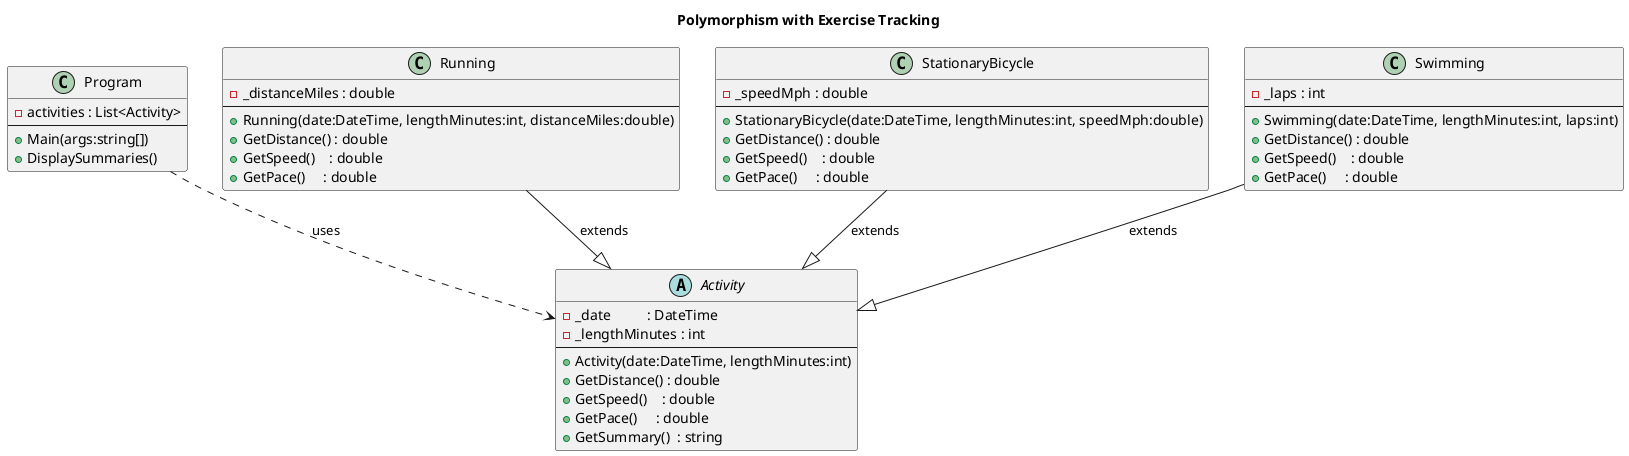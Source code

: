 @startuml
title Polymorphism with Exercise Tracking

'--------------------------------------------------
' Main driver: creates activities and displays summaries
'--------------------------------------------------
class Program {
  - activities : List<Activity>
  --
  + Main(args:string[])
  + DisplaySummaries()
}

'--------------------------------------------------
' Abstract base for all activities
'--------------------------------------------------
abstract class Activity {
  - _date          : DateTime
  - _lengthMinutes : int
  --
  + Activity(date:DateTime, lengthMinutes:int)
  + GetDistance() : double
  + GetSpeed()    : double
  + GetPace()     : double
  + GetSummary()  : string
}

'--------------------------------------------------
' Running: tracks a distance in miles
'--------------------------------------------------
class Running {
  - _distanceMiles : double
  --
  + Running(date:DateTime, lengthMinutes:int, distanceMiles:double)
  + GetDistance() : double
  + GetSpeed()    : double
  + GetPace()     : double
}

'--------------------------------------------------
' Stationary Bicycle: tracks a speed in mph
'--------------------------------------------------
class StationaryBicycle {
  - _speedMph : double
  --
  + StationaryBicycle(date:DateTime, lengthMinutes:int, speedMph:double)
  + GetDistance() : double
  + GetSpeed()    : double
  + GetPace()     : double
}

'--------------------------------------------------
' Swimming: tracks laps (50 m each), calculates distance
'--------------------------------------------------
class Swimming {
  - _laps : int
  --
  + Swimming(date:DateTime, lengthMinutes:int, laps:int)
  + GetDistance() : double
  + GetSpeed()    : double
  + GetPace()     : double
}

'--------------------------------------------------
' Relationships
'--------------------------------------------------
Program           ..> Activity             : uses
Running           --|> Activity            : extends
StationaryBicycle --|> Activity            : extends
Swimming          --|> Activity            : extends
@enduml